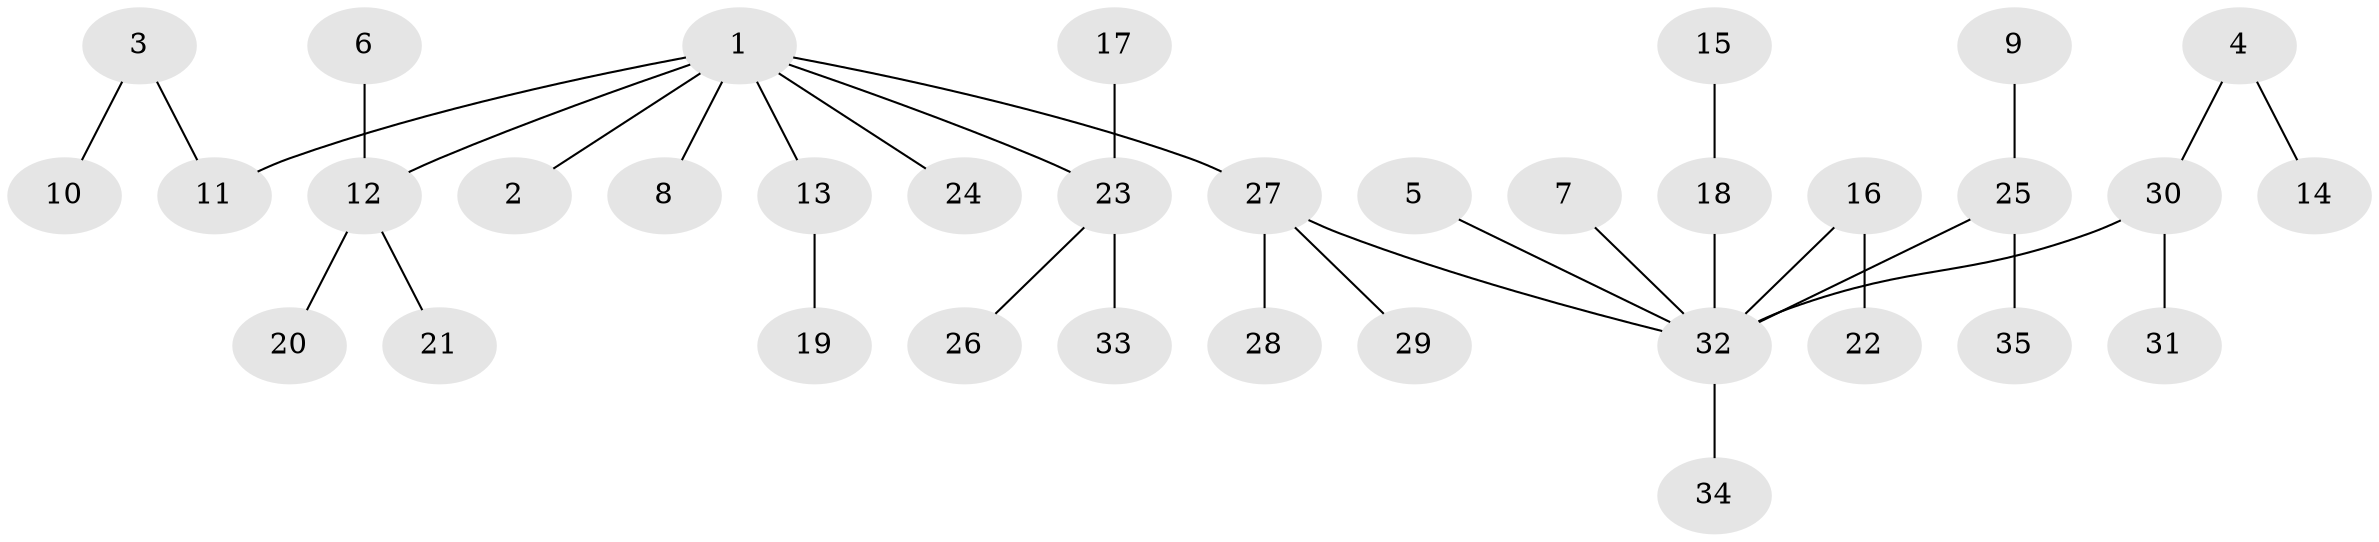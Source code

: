 // original degree distribution, {6: 0.028985507246376812, 3: 0.14492753623188406, 7: 0.014492753623188406, 1: 0.4927536231884058, 4: 0.043478260869565216, 2: 0.2608695652173913, 5: 0.014492753623188406}
// Generated by graph-tools (version 1.1) at 2025/26/03/09/25 03:26:29]
// undirected, 35 vertices, 34 edges
graph export_dot {
graph [start="1"]
  node [color=gray90,style=filled];
  1;
  2;
  3;
  4;
  5;
  6;
  7;
  8;
  9;
  10;
  11;
  12;
  13;
  14;
  15;
  16;
  17;
  18;
  19;
  20;
  21;
  22;
  23;
  24;
  25;
  26;
  27;
  28;
  29;
  30;
  31;
  32;
  33;
  34;
  35;
  1 -- 2 [weight=1.0];
  1 -- 8 [weight=1.0];
  1 -- 11 [weight=1.0];
  1 -- 12 [weight=1.0];
  1 -- 13 [weight=1.0];
  1 -- 23 [weight=1.0];
  1 -- 24 [weight=1.0];
  1 -- 27 [weight=1.0];
  3 -- 10 [weight=1.0];
  3 -- 11 [weight=1.0];
  4 -- 14 [weight=1.0];
  4 -- 30 [weight=1.0];
  5 -- 32 [weight=1.0];
  6 -- 12 [weight=1.0];
  7 -- 32 [weight=1.0];
  9 -- 25 [weight=1.0];
  12 -- 20 [weight=1.0];
  12 -- 21 [weight=1.0];
  13 -- 19 [weight=1.0];
  15 -- 18 [weight=1.0];
  16 -- 22 [weight=1.0];
  16 -- 32 [weight=1.0];
  17 -- 23 [weight=1.0];
  18 -- 32 [weight=1.0];
  23 -- 26 [weight=1.0];
  23 -- 33 [weight=1.0];
  25 -- 32 [weight=1.0];
  25 -- 35 [weight=1.0];
  27 -- 28 [weight=1.0];
  27 -- 29 [weight=1.0];
  27 -- 32 [weight=1.0];
  30 -- 31 [weight=1.0];
  30 -- 32 [weight=1.0];
  32 -- 34 [weight=1.0];
}
